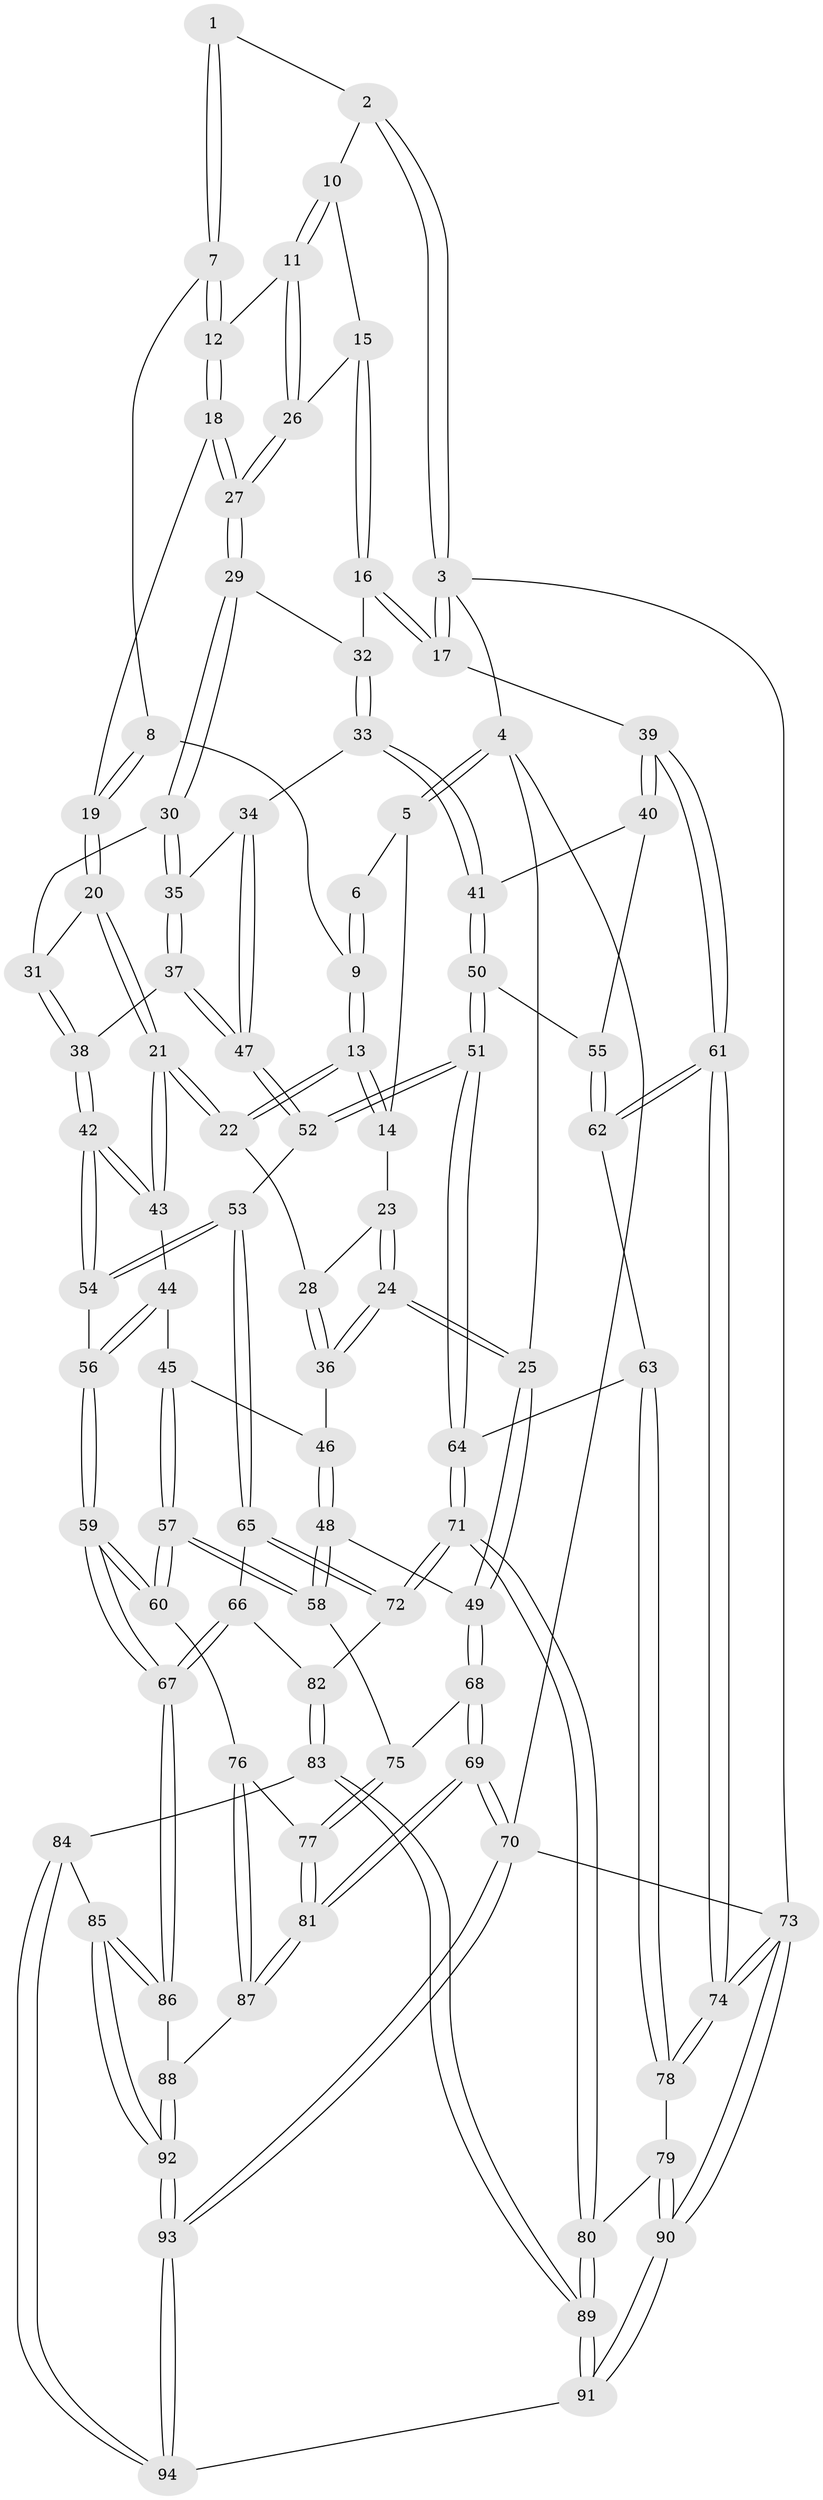 // coarse degree distribution, {5: 0.2765957446808511, 10: 0.02127659574468085, 2: 0.0425531914893617, 4: 0.425531914893617, 3: 0.0851063829787234, 6: 0.1276595744680851, 7: 0.02127659574468085}
// Generated by graph-tools (version 1.1) at 2025/21/03/04/25 18:21:09]
// undirected, 94 vertices, 232 edges
graph export_dot {
graph [start="1"]
  node [color=gray90,style=filled];
  1 [pos="+0.632487026666069+0"];
  2 [pos="+0.8528118129337611+0"];
  3 [pos="+1+0"];
  4 [pos="+0+0"];
  5 [pos="+0.27885554280830205+0"];
  6 [pos="+0.3808246555416674+0"];
  7 [pos="+0.6268988317162859+0"];
  8 [pos="+0.4582010114782034+0.060218684521967096"];
  9 [pos="+0.4571736966654309+0.06010409006803116"];
  10 [pos="+0.8574197690465845+0"];
  11 [pos="+0.7744565238940415+0.10829961144647102"];
  12 [pos="+0.6282123932582157+0"];
  13 [pos="+0.38978261011566107+0.12918344530510978"];
  14 [pos="+0.2945583995025731+0"];
  15 [pos="+0.9296225009733212+0.09776899914318572"];
  16 [pos="+1+0.20140194206790965"];
  17 [pos="+1+0.21748917758806627"];
  18 [pos="+0.5882184572270793+0.09962803728876414"];
  19 [pos="+0.5853396577873291+0.10210117498609166"];
  20 [pos="+0.49706145651407646+0.2614140231481224"];
  21 [pos="+0.4359912498750437+0.2948806607501126"];
  22 [pos="+0.3994005057524145+0.2565176893307502"];
  23 [pos="+0.21979963310423825+0.12182578300091286"];
  24 [pos="+0+0.17749865821441274"];
  25 [pos="+0+0.1569989764342417"];
  26 [pos="+0.7754701702474138+0.16107615867065686"];
  27 [pos="+0.762886325800402+0.20678948372221898"];
  28 [pos="+0.3246357696364658+0.2377219670331363"];
  29 [pos="+0.7649883278977899+0.21827975227616003"];
  30 [pos="+0.7455678730115018+0.24818436786572146"];
  31 [pos="+0.6856288556975287+0.284023864258152"];
  32 [pos="+0.9071683242311197+0.2481624105086728"];
  33 [pos="+0.8669979794714506+0.39760121593300407"];
  34 [pos="+0.8333047697233448+0.38885527062746883"];
  35 [pos="+0.7966196301340432+0.3597189256968841"];
  36 [pos="+0.1150817354084128+0.29493290070843436"];
  37 [pos="+0.7104098426188479+0.42201209001563633"];
  38 [pos="+0.6809778429737192+0.35519237541744153"];
  39 [pos="+1+0.3692494292791714"];
  40 [pos="+0.9252933426441584+0.42729579249502886"];
  41 [pos="+0.8741394930556118+0.4063609515756055"];
  42 [pos="+0.5344597844754624+0.44679262902114436"];
  43 [pos="+0.43437702121701666+0.3142876507056996"];
  44 [pos="+0.3644204832956091+0.38747494235603125"];
  45 [pos="+0.2932305603575857+0.4219840155685524"];
  46 [pos="+0.16191817583581306+0.3722227901525801"];
  47 [pos="+0.7108505803783401+0.4975588814914604"];
  48 [pos="+0.13082827135752714+0.4745688040743924"];
  49 [pos="+0+0.44459568375379166"];
  50 [pos="+0.8244393377641369+0.4926464738357192"];
  51 [pos="+0.772359553226769+0.561718482838924"];
  52 [pos="+0.7086491110098178+0.5065289589086416"];
  53 [pos="+0.5732115188237513+0.51682246753048"];
  54 [pos="+0.5557742207232591+0.49660717772869917"];
  55 [pos="+0.9158046700276616+0.4908744299166861"];
  56 [pos="+0.3894856441329498+0.5599778610641939"];
  57 [pos="+0.2236414864849883+0.5926234713676194"];
  58 [pos="+0.1746381165055912+0.5745400490931895"];
  59 [pos="+0.3214654543105546+0.6974446688427093"];
  60 [pos="+0.2859411860448889+0.679302888416054"];
  61 [pos="+1+0.6216320765537237"];
  62 [pos="+0.9147315313406967+0.5782430926715959"];
  63 [pos="+0.8352585717922826+0.6079264570789705"];
  64 [pos="+0.8014353970983562+0.6147491040851669"];
  65 [pos="+0.5541377446324087+0.6290299237416398"];
  66 [pos="+0.4418042705078812+0.70324899152604"];
  67 [pos="+0.36689517794774285+0.7490164911006655"];
  68 [pos="+0+0.5522717983131438"];
  69 [pos="+0+1"];
  70 [pos="+0+1"];
  71 [pos="+0.7549737461343139+0.7526099669010559"];
  72 [pos="+0.68336865006134+0.7298378835984063"];
  73 [pos="+1+1"];
  74 [pos="+1+0.8552246851073199"];
  75 [pos="+0.047076347224645966+0.6059661598663213"];
  76 [pos="+0.2775269402356374+0.6833997485623121"];
  77 [pos="+0.08820666136446868+0.7440821089922575"];
  78 [pos="+1+0.8077711732470854"];
  79 [pos="+0.7779226888834979+0.7755856368223636"];
  80 [pos="+0.7615531421791216+0.7697076880118746"];
  81 [pos="+0.018040023359564002+0.8502150105493486"];
  82 [pos="+0.6146411469487998+0.7623921291521107"];
  83 [pos="+0.481791608589585+0.8392735770103622"];
  84 [pos="+0.4518311869574116+0.8405895418321513"];
  85 [pos="+0.3800133950661106+0.8150308764605084"];
  86 [pos="+0.3772376445105073+0.8077439059274762"];
  87 [pos="+0.11262261134220518+0.8573696654664007"];
  88 [pos="+0.13241643324006927+0.8647367779001945"];
  89 [pos="+0.6996964684785735+0.9022226156299182"];
  90 [pos="+1+1"];
  91 [pos="+0.6988640967746192+1"];
  92 [pos="+0.2949054154788543+1"];
  93 [pos="+0.2719640821024335+1"];
  94 [pos="+0.6718593295049494+1"];
  1 -- 2;
  1 -- 7;
  1 -- 7;
  2 -- 3;
  2 -- 3;
  2 -- 10;
  3 -- 4;
  3 -- 17;
  3 -- 17;
  3 -- 73;
  4 -- 5;
  4 -- 5;
  4 -- 25;
  4 -- 70;
  5 -- 6;
  5 -- 14;
  6 -- 9;
  6 -- 9;
  7 -- 8;
  7 -- 12;
  7 -- 12;
  8 -- 9;
  8 -- 19;
  8 -- 19;
  9 -- 13;
  9 -- 13;
  10 -- 11;
  10 -- 11;
  10 -- 15;
  11 -- 12;
  11 -- 26;
  11 -- 26;
  12 -- 18;
  12 -- 18;
  13 -- 14;
  13 -- 14;
  13 -- 22;
  13 -- 22;
  14 -- 23;
  15 -- 16;
  15 -- 16;
  15 -- 26;
  16 -- 17;
  16 -- 17;
  16 -- 32;
  17 -- 39;
  18 -- 19;
  18 -- 27;
  18 -- 27;
  19 -- 20;
  19 -- 20;
  20 -- 21;
  20 -- 21;
  20 -- 31;
  21 -- 22;
  21 -- 22;
  21 -- 43;
  21 -- 43;
  22 -- 28;
  23 -- 24;
  23 -- 24;
  23 -- 28;
  24 -- 25;
  24 -- 25;
  24 -- 36;
  24 -- 36;
  25 -- 49;
  25 -- 49;
  26 -- 27;
  26 -- 27;
  27 -- 29;
  27 -- 29;
  28 -- 36;
  28 -- 36;
  29 -- 30;
  29 -- 30;
  29 -- 32;
  30 -- 31;
  30 -- 35;
  30 -- 35;
  31 -- 38;
  31 -- 38;
  32 -- 33;
  32 -- 33;
  33 -- 34;
  33 -- 41;
  33 -- 41;
  34 -- 35;
  34 -- 47;
  34 -- 47;
  35 -- 37;
  35 -- 37;
  36 -- 46;
  37 -- 38;
  37 -- 47;
  37 -- 47;
  38 -- 42;
  38 -- 42;
  39 -- 40;
  39 -- 40;
  39 -- 61;
  39 -- 61;
  40 -- 41;
  40 -- 55;
  41 -- 50;
  41 -- 50;
  42 -- 43;
  42 -- 43;
  42 -- 54;
  42 -- 54;
  43 -- 44;
  44 -- 45;
  44 -- 56;
  44 -- 56;
  45 -- 46;
  45 -- 57;
  45 -- 57;
  46 -- 48;
  46 -- 48;
  47 -- 52;
  47 -- 52;
  48 -- 49;
  48 -- 58;
  48 -- 58;
  49 -- 68;
  49 -- 68;
  50 -- 51;
  50 -- 51;
  50 -- 55;
  51 -- 52;
  51 -- 52;
  51 -- 64;
  51 -- 64;
  52 -- 53;
  53 -- 54;
  53 -- 54;
  53 -- 65;
  53 -- 65;
  54 -- 56;
  55 -- 62;
  55 -- 62;
  56 -- 59;
  56 -- 59;
  57 -- 58;
  57 -- 58;
  57 -- 60;
  57 -- 60;
  58 -- 75;
  59 -- 60;
  59 -- 60;
  59 -- 67;
  59 -- 67;
  60 -- 76;
  61 -- 62;
  61 -- 62;
  61 -- 74;
  61 -- 74;
  62 -- 63;
  63 -- 64;
  63 -- 78;
  63 -- 78;
  64 -- 71;
  64 -- 71;
  65 -- 66;
  65 -- 72;
  65 -- 72;
  66 -- 67;
  66 -- 67;
  66 -- 82;
  67 -- 86;
  67 -- 86;
  68 -- 69;
  68 -- 69;
  68 -- 75;
  69 -- 70;
  69 -- 70;
  69 -- 81;
  69 -- 81;
  70 -- 93;
  70 -- 93;
  70 -- 73;
  71 -- 72;
  71 -- 72;
  71 -- 80;
  71 -- 80;
  72 -- 82;
  73 -- 74;
  73 -- 74;
  73 -- 90;
  73 -- 90;
  74 -- 78;
  74 -- 78;
  75 -- 77;
  75 -- 77;
  76 -- 77;
  76 -- 87;
  76 -- 87;
  77 -- 81;
  77 -- 81;
  78 -- 79;
  79 -- 80;
  79 -- 90;
  79 -- 90;
  80 -- 89;
  80 -- 89;
  81 -- 87;
  81 -- 87;
  82 -- 83;
  82 -- 83;
  83 -- 84;
  83 -- 89;
  83 -- 89;
  84 -- 85;
  84 -- 94;
  84 -- 94;
  85 -- 86;
  85 -- 86;
  85 -- 92;
  85 -- 92;
  86 -- 88;
  87 -- 88;
  88 -- 92;
  88 -- 92;
  89 -- 91;
  89 -- 91;
  90 -- 91;
  90 -- 91;
  91 -- 94;
  92 -- 93;
  92 -- 93;
  93 -- 94;
  93 -- 94;
}
